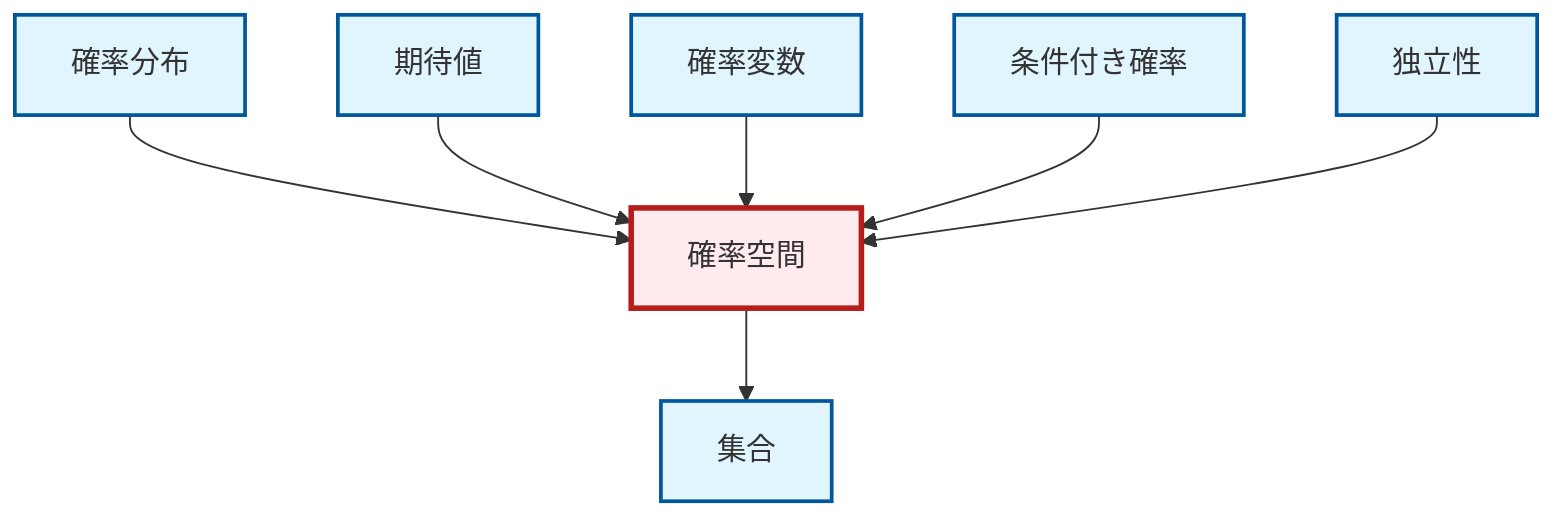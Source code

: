 graph TD
    classDef definition fill:#e1f5fe,stroke:#01579b,stroke-width:2px
    classDef theorem fill:#f3e5f5,stroke:#4a148c,stroke-width:2px
    classDef axiom fill:#fff3e0,stroke:#e65100,stroke-width:2px
    classDef example fill:#e8f5e9,stroke:#1b5e20,stroke-width:2px
    classDef current fill:#ffebee,stroke:#b71c1c,stroke-width:3px
    def-probability-distribution["確率分布"]:::definition
    def-expectation["期待値"]:::definition
    def-independence["独立性"]:::definition
    def-probability-space["確率空間"]:::definition
    def-random-variable["確率変数"]:::definition
    def-conditional-probability["条件付き確率"]:::definition
    def-set["集合"]:::definition
    def-probability-distribution --> def-probability-space
    def-expectation --> def-probability-space
    def-probability-space --> def-set
    def-random-variable --> def-probability-space
    def-conditional-probability --> def-probability-space
    def-independence --> def-probability-space
    class def-probability-space current